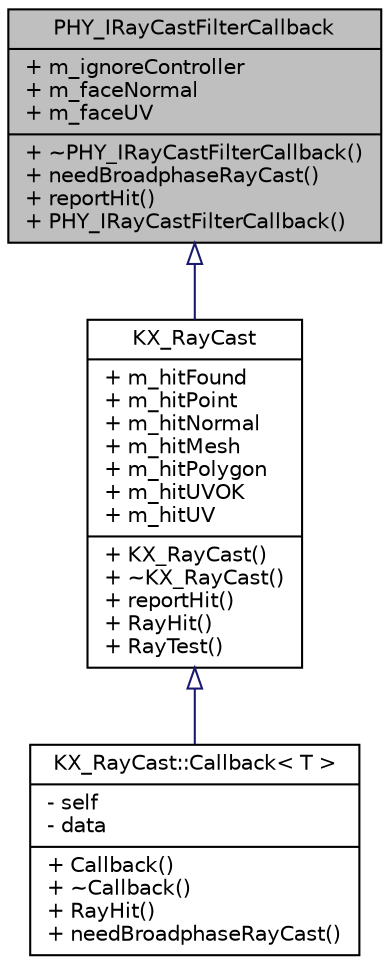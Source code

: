 digraph G
{
  edge [fontname="Helvetica",fontsize="10",labelfontname="Helvetica",labelfontsize="10"];
  node [fontname="Helvetica",fontsize="10",shape=record];
  Node1 [label="{PHY_IRayCastFilterCallback\n|+ m_ignoreController\l+ m_faceNormal\l+ m_faceUV\l|+ ~PHY_IRayCastFilterCallback()\l+ needBroadphaseRayCast()\l+ reportHit()\l+ PHY_IRayCastFilterCallback()\l}",height=0.2,width=0.4,color="black", fillcolor="grey75", style="filled" fontcolor="black"];
  Node1 -> Node2 [dir=back,color="midnightblue",fontsize="10",style="solid",arrowtail="empty",fontname="Helvetica"];
  Node2 [label="{KX_RayCast\n|+ m_hitFound\l+ m_hitPoint\l+ m_hitNormal\l+ m_hitMesh\l+ m_hitPolygon\l+ m_hitUVOK\l+ m_hitUV\l|+ KX_RayCast()\l+ ~KX_RayCast()\l+ reportHit()\l+ RayHit()\l+ RayTest()\l}",height=0.2,width=0.4,color="black", fillcolor="white", style="filled",URL="$d1/dda/classKX__RayCast.html"];
  Node2 -> Node3 [dir=back,color="midnightblue",fontsize="10",style="solid",arrowtail="empty",fontname="Helvetica"];
  Node3 [label="{KX_RayCast::Callback\< T \>\n|- self\l- data\l|+ Callback()\l+ ~Callback()\l+ RayHit()\l+ needBroadphaseRayCast()\l}",height=0.2,width=0.4,color="black", fillcolor="white", style="filled",URL="$de/d7f/classKX__RayCast_1_1Callback.html"];
}
